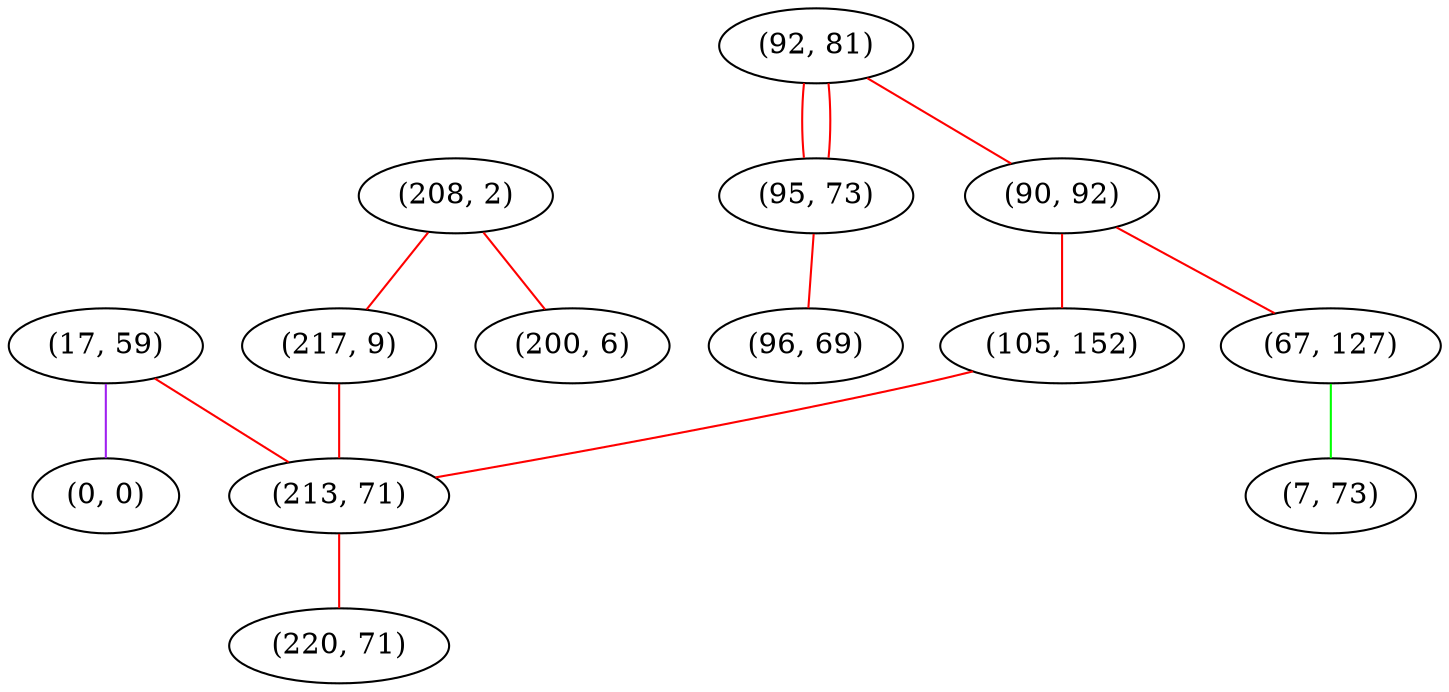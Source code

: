 graph "" {
"(17, 59)";
"(92, 81)";
"(208, 2)";
"(95, 73)";
"(90, 92)";
"(217, 9)";
"(67, 127)";
"(0, 0)";
"(96, 69)";
"(200, 6)";
"(105, 152)";
"(213, 71)";
"(220, 71)";
"(7, 73)";
"(17, 59)" -- "(213, 71)"  [color=red, key=0, weight=1];
"(17, 59)" -- "(0, 0)"  [color=purple, key=0, weight=4];
"(92, 81)" -- "(90, 92)"  [color=red, key=0, weight=1];
"(92, 81)" -- "(95, 73)"  [color=red, key=0, weight=1];
"(92, 81)" -- "(95, 73)"  [color=red, key=1, weight=1];
"(208, 2)" -- "(200, 6)"  [color=red, key=0, weight=1];
"(208, 2)" -- "(217, 9)"  [color=red, key=0, weight=1];
"(95, 73)" -- "(96, 69)"  [color=red, key=0, weight=1];
"(90, 92)" -- "(67, 127)"  [color=red, key=0, weight=1];
"(90, 92)" -- "(105, 152)"  [color=red, key=0, weight=1];
"(217, 9)" -- "(213, 71)"  [color=red, key=0, weight=1];
"(67, 127)" -- "(7, 73)"  [color=green, key=0, weight=2];
"(105, 152)" -- "(213, 71)"  [color=red, key=0, weight=1];
"(213, 71)" -- "(220, 71)"  [color=red, key=0, weight=1];
}
